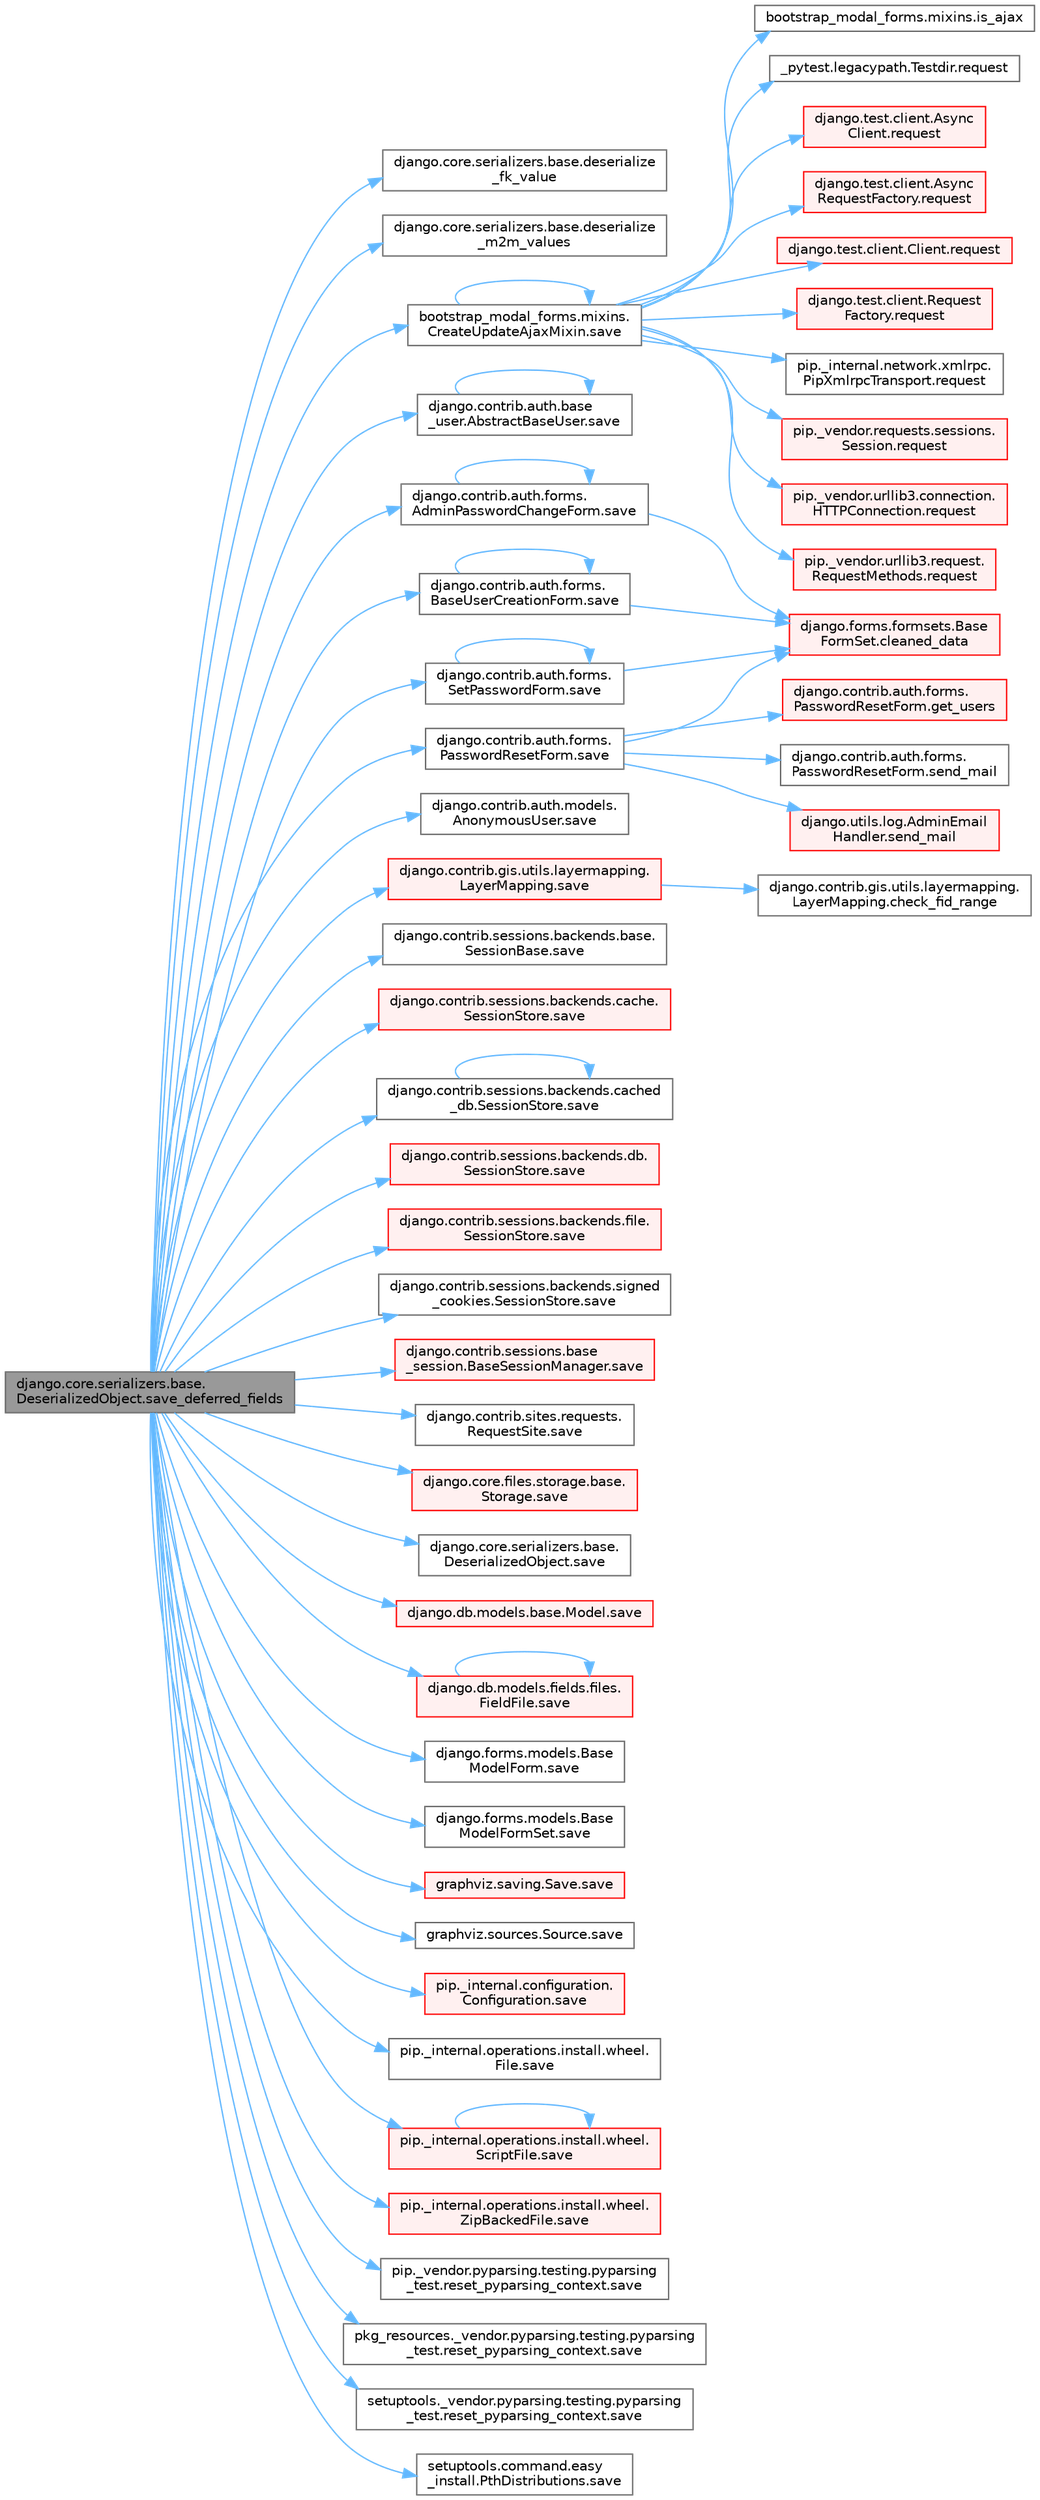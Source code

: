 digraph "django.core.serializers.base.DeserializedObject.save_deferred_fields"
{
 // LATEX_PDF_SIZE
  bgcolor="transparent";
  edge [fontname=Helvetica,fontsize=10,labelfontname=Helvetica,labelfontsize=10];
  node [fontname=Helvetica,fontsize=10,shape=box,height=0.2,width=0.4];
  rankdir="LR";
  Node1 [id="Node000001",label="django.core.serializers.base.\lDeserializedObject.save_deferred_fields",height=0.2,width=0.4,color="gray40", fillcolor="grey60", style="filled", fontcolor="black",tooltip=" "];
  Node1 -> Node2 [id="edge1_Node000001_Node000002",color="steelblue1",style="solid",tooltip=" "];
  Node2 [id="Node000002",label="django.core.serializers.base.deserialize\l_fk_value",height=0.2,width=0.4,color="grey40", fillcolor="white", style="filled",URL="$namespacedjango_1_1core_1_1serializers_1_1base.html#a3f1c45351c2010debca0f3cedbdd0178",tooltip=" "];
  Node1 -> Node3 [id="edge2_Node000001_Node000003",color="steelblue1",style="solid",tooltip=" "];
  Node3 [id="Node000003",label="django.core.serializers.base.deserialize\l_m2m_values",height=0.2,width=0.4,color="grey40", fillcolor="white", style="filled",URL="$namespacedjango_1_1core_1_1serializers_1_1base.html#a3646f0cf40ba083a887a522fd0d852de",tooltip=" "];
  Node1 -> Node4 [id="edge3_Node000001_Node000004",color="steelblue1",style="solid",tooltip=" "];
  Node4 [id="Node000004",label="bootstrap_modal_forms.mixins.\lCreateUpdateAjaxMixin.save",height=0.2,width=0.4,color="grey40", fillcolor="white", style="filled",URL="$classbootstrap__modal__forms_1_1mixins_1_1_create_update_ajax_mixin.html#a73802e22b07bb7f59fed2c52ddb6f781",tooltip=" "];
  Node4 -> Node5 [id="edge4_Node000004_Node000005",color="steelblue1",style="solid",tooltip=" "];
  Node5 [id="Node000005",label="bootstrap_modal_forms.mixins.is_ajax",height=0.2,width=0.4,color="grey40", fillcolor="white", style="filled",URL="$namespacebootstrap__modal__forms_1_1mixins.html#afa3f0b5bfe74f2a68bebd83fa6b337c0",tooltip=" "];
  Node4 -> Node6 [id="edge5_Node000004_Node000006",color="steelblue1",style="solid",tooltip=" "];
  Node6 [id="Node000006",label="_pytest.legacypath.Testdir.request",height=0.2,width=0.4,color="grey40", fillcolor="white", style="filled",URL="$class__pytest_1_1legacypath_1_1_testdir.html#a0e10c900efcd764da85254119e4d64c4",tooltip=" "];
  Node4 -> Node7 [id="edge6_Node000004_Node000007",color="steelblue1",style="solid",tooltip=" "];
  Node7 [id="Node000007",label="django.test.client.Async\lClient.request",height=0.2,width=0.4,color="red", fillcolor="#FFF0F0", style="filled",URL="$classdjango_1_1test_1_1client_1_1_async_client.html#a891cc2f6b81dcf3583bbbde8d21a713a",tooltip=" "];
  Node4 -> Node9 [id="edge7_Node000004_Node000009",color="steelblue1",style="solid",tooltip=" "];
  Node9 [id="Node000009",label="django.test.client.Async\lRequestFactory.request",height=0.2,width=0.4,color="red", fillcolor="#FFF0F0", style="filled",URL="$classdjango_1_1test_1_1client_1_1_async_request_factory.html#aab026845547a4c2d9203b8710b90f6cd",tooltip=" "];
  Node4 -> Node10 [id="edge8_Node000004_Node000010",color="steelblue1",style="solid",tooltip=" "];
  Node10 [id="Node000010",label="django.test.client.Client.request",height=0.2,width=0.4,color="red", fillcolor="#FFF0F0", style="filled",URL="$classdjango_1_1test_1_1client_1_1_client.html#a2f51c5251142ab6503937051936e33fa",tooltip=" "];
  Node4 -> Node473 [id="edge9_Node000004_Node000473",color="steelblue1",style="solid",tooltip=" "];
  Node473 [id="Node000473",label="django.test.client.Request\lFactory.request",height=0.2,width=0.4,color="red", fillcolor="#FFF0F0", style="filled",URL="$classdjango_1_1test_1_1client_1_1_request_factory.html#adae411ab0df6839c5364b647e4dc63ad",tooltip=" "];
  Node4 -> Node474 [id="edge10_Node000004_Node000474",color="steelblue1",style="solid",tooltip=" "];
  Node474 [id="Node000474",label="pip._internal.network.xmlrpc.\lPipXmlrpcTransport.request",height=0.2,width=0.4,color="grey40", fillcolor="white", style="filled",URL="$classpip_1_1__internal_1_1network_1_1xmlrpc_1_1_pip_xmlrpc_transport.html#a91d1ed180fbf8bcc25f6747a72614c5f",tooltip=" "];
  Node4 -> Node475 [id="edge11_Node000004_Node000475",color="steelblue1",style="solid",tooltip=" "];
  Node475 [id="Node000475",label="pip._vendor.requests.sessions.\lSession.request",height=0.2,width=0.4,color="red", fillcolor="#FFF0F0", style="filled",URL="$classpip_1_1__vendor_1_1requests_1_1sessions_1_1_session.html#a3dddfa16e93faa1a1a553936d913482b",tooltip=" "];
  Node4 -> Node991 [id="edge12_Node000004_Node000991",color="steelblue1",style="solid",tooltip=" "];
  Node991 [id="Node000991",label="pip._vendor.urllib3.connection.\lHTTPConnection.request",height=0.2,width=0.4,color="red", fillcolor="#FFF0F0", style="filled",URL="$classpip_1_1__vendor_1_1urllib3_1_1connection_1_1_h_t_t_p_connection.html#a67e552c4d242e4169bdf7319269a417f",tooltip=" "];
  Node4 -> Node993 [id="edge13_Node000004_Node000993",color="steelblue1",style="solid",tooltip=" "];
  Node993 [id="Node000993",label="pip._vendor.urllib3.request.\lRequestMethods.request",height=0.2,width=0.4,color="red", fillcolor="#FFF0F0", style="filled",URL="$classpip_1_1__vendor_1_1urllib3_1_1request_1_1_request_methods.html#a73541f2f0edc7df7413b043e33c69e7f",tooltip=" "];
  Node4 -> Node4 [id="edge14_Node000004_Node000004",color="steelblue1",style="solid",tooltip=" "];
  Node1 -> Node3522 [id="edge15_Node000001_Node003522",color="steelblue1",style="solid",tooltip=" "];
  Node3522 [id="Node003522",label="django.contrib.auth.base\l_user.AbstractBaseUser.save",height=0.2,width=0.4,color="grey40", fillcolor="white", style="filled",URL="$classdjango_1_1contrib_1_1auth_1_1base__user_1_1_abstract_base_user.html#a5c8a96ad78dafb9ab5d897082e3afb66",tooltip=" "];
  Node3522 -> Node3522 [id="edge16_Node003522_Node003522",color="steelblue1",style="solid",tooltip=" "];
  Node1 -> Node3523 [id="edge17_Node000001_Node003523",color="steelblue1",style="solid",tooltip=" "];
  Node3523 [id="Node003523",label="django.contrib.auth.forms.\lAdminPasswordChangeForm.save",height=0.2,width=0.4,color="grey40", fillcolor="white", style="filled",URL="$classdjango_1_1contrib_1_1auth_1_1forms_1_1_admin_password_change_form.html#ae15e853bc0c64b8b061876b4987d63fc",tooltip=" "];
  Node3523 -> Node1834 [id="edge18_Node003523_Node001834",color="steelblue1",style="solid",tooltip=" "];
  Node1834 [id="Node001834",label="django.forms.formsets.Base\lFormSet.cleaned_data",height=0.2,width=0.4,color="red", fillcolor="#FFF0F0", style="filled",URL="$classdjango_1_1forms_1_1formsets_1_1_base_form_set.html#ae51d85dd3faa160668adba372c4e87f7",tooltip=" "];
  Node3523 -> Node3523 [id="edge19_Node003523_Node003523",color="steelblue1",style="solid",tooltip=" "];
  Node1 -> Node3524 [id="edge20_Node000001_Node003524",color="steelblue1",style="solid",tooltip=" "];
  Node3524 [id="Node003524",label="django.contrib.auth.forms.\lBaseUserCreationForm.save",height=0.2,width=0.4,color="grey40", fillcolor="white", style="filled",URL="$classdjango_1_1contrib_1_1auth_1_1forms_1_1_base_user_creation_form.html#a5375478a3c6ff7c9d6983081bb2e46c0",tooltip=" "];
  Node3524 -> Node1834 [id="edge21_Node003524_Node001834",color="steelblue1",style="solid",tooltip=" "];
  Node3524 -> Node3524 [id="edge22_Node003524_Node003524",color="steelblue1",style="solid",tooltip=" "];
  Node1 -> Node3525 [id="edge23_Node000001_Node003525",color="steelblue1",style="solid",tooltip=" "];
  Node3525 [id="Node003525",label="django.contrib.auth.forms.\lPasswordResetForm.save",height=0.2,width=0.4,color="grey40", fillcolor="white", style="filled",URL="$classdjango_1_1contrib_1_1auth_1_1forms_1_1_password_reset_form.html#a08fea86409996b9e4ceb5515c94c15be",tooltip=" "];
  Node3525 -> Node1834 [id="edge24_Node003525_Node001834",color="steelblue1",style="solid",tooltip=" "];
  Node3525 -> Node3526 [id="edge25_Node003525_Node003526",color="steelblue1",style="solid",tooltip=" "];
  Node3526 [id="Node003526",label="django.contrib.auth.forms.\lPasswordResetForm.get_users",height=0.2,width=0.4,color="red", fillcolor="#FFF0F0", style="filled",URL="$classdjango_1_1contrib_1_1auth_1_1forms_1_1_password_reset_form.html#a0d55d6d24c6e8435f4d2c5802c2e908f",tooltip=" "];
  Node3525 -> Node3528 [id="edge26_Node003525_Node003528",color="steelblue1",style="solid",tooltip=" "];
  Node3528 [id="Node003528",label="django.contrib.auth.forms.\lPasswordResetForm.send_mail",height=0.2,width=0.4,color="grey40", fillcolor="white", style="filled",URL="$classdjango_1_1contrib_1_1auth_1_1forms_1_1_password_reset_form.html#acf9aa636aeb9d557b51a51943747f859",tooltip=" "];
  Node3525 -> Node3529 [id="edge27_Node003525_Node003529",color="steelblue1",style="solid",tooltip=" "];
  Node3529 [id="Node003529",label="django.utils.log.AdminEmail\lHandler.send_mail",height=0.2,width=0.4,color="red", fillcolor="#FFF0F0", style="filled",URL="$classdjango_1_1utils_1_1log_1_1_admin_email_handler.html#a0e638d67e4b208c2b06946f7348d8df6",tooltip=" "];
  Node1 -> Node3530 [id="edge28_Node000001_Node003530",color="steelblue1",style="solid",tooltip=" "];
  Node3530 [id="Node003530",label="django.contrib.auth.forms.\lSetPasswordForm.save",height=0.2,width=0.4,color="grey40", fillcolor="white", style="filled",URL="$classdjango_1_1contrib_1_1auth_1_1forms_1_1_set_password_form.html#ac95fe41703972b1012ff86602e2d4896",tooltip=" "];
  Node3530 -> Node1834 [id="edge29_Node003530_Node001834",color="steelblue1",style="solid",tooltip=" "];
  Node3530 -> Node3530 [id="edge30_Node003530_Node003530",color="steelblue1",style="solid",tooltip=" "];
  Node1 -> Node3531 [id="edge31_Node000001_Node003531",color="steelblue1",style="solid",tooltip=" "];
  Node3531 [id="Node003531",label="django.contrib.auth.models.\lAnonymousUser.save",height=0.2,width=0.4,color="grey40", fillcolor="white", style="filled",URL="$classdjango_1_1contrib_1_1auth_1_1models_1_1_anonymous_user.html#a194df0e79fa9a13e45d7904687a79b93",tooltip=" "];
  Node1 -> Node3532 [id="edge32_Node000001_Node003532",color="steelblue1",style="solid",tooltip=" "];
  Node3532 [id="Node003532",label="django.contrib.gis.utils.layermapping.\lLayerMapping.save",height=0.2,width=0.4,color="red", fillcolor="#FFF0F0", style="filled",URL="$classdjango_1_1contrib_1_1gis_1_1utils_1_1layermapping_1_1_layer_mapping.html#a1a9d38ca8cbbb0a16d032c0bd52b671d",tooltip=" "];
  Node3532 -> Node3533 [id="edge33_Node003532_Node003533",color="steelblue1",style="solid",tooltip=" "];
  Node3533 [id="Node003533",label="django.contrib.gis.utils.layermapping.\lLayerMapping.check_fid_range",height=0.2,width=0.4,color="grey40", fillcolor="white", style="filled",URL="$classdjango_1_1contrib_1_1gis_1_1utils_1_1layermapping_1_1_layer_mapping.html#a1d78026385d4c523afc0ecc68495eece",tooltip=" "];
  Node1 -> Node3560 [id="edge34_Node000001_Node003560",color="steelblue1",style="solid",tooltip=" "];
  Node3560 [id="Node003560",label="django.contrib.sessions.backends.base.\lSessionBase.save",height=0.2,width=0.4,color="grey40", fillcolor="white", style="filled",URL="$classdjango_1_1contrib_1_1sessions_1_1backends_1_1base_1_1_session_base.html#a444d8cc76e91cbfe23beec50953539f7",tooltip=" "];
  Node1 -> Node3561 [id="edge35_Node000001_Node003561",color="steelblue1",style="solid",tooltip=" "];
  Node3561 [id="Node003561",label="django.contrib.sessions.backends.cache.\lSessionStore.save",height=0.2,width=0.4,color="red", fillcolor="#FFF0F0", style="filled",URL="$classdjango_1_1contrib_1_1sessions_1_1backends_1_1cache_1_1_session_store.html#a67e81d959c24e3a84b1e755a9a861c53",tooltip=" "];
  Node1 -> Node3563 [id="edge36_Node000001_Node003563",color="steelblue1",style="solid",tooltip=" "];
  Node3563 [id="Node003563",label="django.contrib.sessions.backends.cached\l_db.SessionStore.save",height=0.2,width=0.4,color="grey40", fillcolor="white", style="filled",URL="$classdjango_1_1contrib_1_1sessions_1_1backends_1_1cached__db_1_1_session_store.html#a52ab96f4da12efaae2f986bee79a5617",tooltip=" "];
  Node3563 -> Node3563 [id="edge37_Node003563_Node003563",color="steelblue1",style="solid",tooltip=" "];
  Node1 -> Node3564 [id="edge38_Node000001_Node003564",color="steelblue1",style="solid",tooltip=" "];
  Node3564 [id="Node003564",label="django.contrib.sessions.backends.db.\lSessionStore.save",height=0.2,width=0.4,color="red", fillcolor="#FFF0F0", style="filled",URL="$classdjango_1_1contrib_1_1sessions_1_1backends_1_1db_1_1_session_store.html#a68a6b4f159bd3dc969ec80b34c1622af",tooltip=" "];
  Node1 -> Node3577 [id="edge39_Node000001_Node003577",color="steelblue1",style="solid",tooltip=" "];
  Node3577 [id="Node003577",label="django.contrib.sessions.backends.file.\lSessionStore.save",height=0.2,width=0.4,color="red", fillcolor="#FFF0F0", style="filled",URL="$classdjango_1_1contrib_1_1sessions_1_1backends_1_1file_1_1_session_store.html#af170f9c112376eb1627509287bf9620f",tooltip=" "];
  Node1 -> Node3588 [id="edge40_Node000001_Node003588",color="steelblue1",style="solid",tooltip=" "];
  Node3588 [id="Node003588",label="django.contrib.sessions.backends.signed\l_cookies.SessionStore.save",height=0.2,width=0.4,color="grey40", fillcolor="white", style="filled",URL="$classdjango_1_1contrib_1_1sessions_1_1backends_1_1signed__cookies_1_1_session_store.html#a37935aad339aeb6d1eb529031d04d5fd",tooltip=" "];
  Node1 -> Node3589 [id="edge41_Node000001_Node003589",color="steelblue1",style="solid",tooltip=" "];
  Node3589 [id="Node003589",label="django.contrib.sessions.base\l_session.BaseSessionManager.save",height=0.2,width=0.4,color="red", fillcolor="#FFF0F0", style="filled",URL="$classdjango_1_1contrib_1_1sessions_1_1base__session_1_1_base_session_manager.html#a323bed24720881f2b0c3e3fce57c1a5a",tooltip=" "];
  Node1 -> Node3590 [id="edge42_Node000001_Node003590",color="steelblue1",style="solid",tooltip=" "];
  Node3590 [id="Node003590",label="django.contrib.sites.requests.\lRequestSite.save",height=0.2,width=0.4,color="grey40", fillcolor="white", style="filled",URL="$classdjango_1_1contrib_1_1sites_1_1requests_1_1_request_site.html#a074cce17a73aabcca9c6d5771c6bbd4f",tooltip=" "];
  Node1 -> Node3591 [id="edge43_Node000001_Node003591",color="steelblue1",style="solid",tooltip=" "];
  Node3591 [id="Node003591",label="django.core.files.storage.base.\lStorage.save",height=0.2,width=0.4,color="red", fillcolor="#FFF0F0", style="filled",URL="$classdjango_1_1core_1_1files_1_1storage_1_1base_1_1_storage.html#a68e86af8595dbcd63fca177b3dd7d463",tooltip=" "];
  Node1 -> Node3612 [id="edge44_Node000001_Node003612",color="steelblue1",style="solid",tooltip=" "];
  Node3612 [id="Node003612",label="django.core.serializers.base.\lDeserializedObject.save",height=0.2,width=0.4,color="grey40", fillcolor="white", style="filled",URL="$classdjango_1_1core_1_1serializers_1_1base_1_1_deserialized_object.html#a5fb472f0c3227b9d8cc0727cc311ed7a",tooltip=" "];
  Node1 -> Node3613 [id="edge45_Node000001_Node003613",color="steelblue1",style="solid",tooltip=" "];
  Node3613 [id="Node003613",label="django.db.models.base.Model.save",height=0.2,width=0.4,color="red", fillcolor="#FFF0F0", style="filled",URL="$classdjango_1_1db_1_1models_1_1base_1_1_model.html#ab0396fe6f599587cbb43b283300ed97e",tooltip=" "];
  Node1 -> Node3622 [id="edge46_Node000001_Node003622",color="steelblue1",style="solid",tooltip=" "];
  Node3622 [id="Node003622",label="django.db.models.fields.files.\lFieldFile.save",height=0.2,width=0.4,color="red", fillcolor="#FFF0F0", style="filled",URL="$classdjango_1_1db_1_1models_1_1fields_1_1files_1_1_field_file.html#ae3491ce47819d0eed2aefa40c86fa926",tooltip=" "];
  Node3622 -> Node3622 [id="edge47_Node003622_Node003622",color="steelblue1",style="solid",tooltip=" "];
  Node1 -> Node3623 [id="edge48_Node000001_Node003623",color="steelblue1",style="solid",tooltip=" "];
  Node3623 [id="Node003623",label="django.forms.models.Base\lModelForm.save",height=0.2,width=0.4,color="grey40", fillcolor="white", style="filled",URL="$classdjango_1_1forms_1_1models_1_1_base_model_form.html#ae1386f4535cb849a0b8a17d78c95de15",tooltip=" "];
  Node1 -> Node3624 [id="edge49_Node000001_Node003624",color="steelblue1",style="solid",tooltip=" "];
  Node3624 [id="Node003624",label="django.forms.models.Base\lModelFormSet.save",height=0.2,width=0.4,color="grey40", fillcolor="white", style="filled",URL="$classdjango_1_1forms_1_1models_1_1_base_model_form_set.html#a0fa383d077ada63c5271c884bf815929",tooltip=" "];
  Node1 -> Node3625 [id="edge50_Node000001_Node003625",color="steelblue1",style="solid",tooltip=" "];
  Node3625 [id="Node003625",label="graphviz.saving.Save.save",height=0.2,width=0.4,color="red", fillcolor="#FFF0F0", style="filled",URL="$classgraphviz_1_1saving_1_1_save.html#a1254150af63856e7706cdb5c94633e5e",tooltip=" "];
  Node1 -> Node3627 [id="edge51_Node000001_Node003627",color="steelblue1",style="solid",tooltip=" "];
  Node3627 [id="Node003627",label="graphviz.sources.Source.save",height=0.2,width=0.4,color="grey40", fillcolor="white", style="filled",URL="$classgraphviz_1_1sources_1_1_source.html#a18b5ccbf63dc2874bb000e87b44d8484",tooltip=" "];
  Node1 -> Node3628 [id="edge52_Node000001_Node003628",color="steelblue1",style="solid",tooltip=" "];
  Node3628 [id="Node003628",label="pip._internal.configuration.\lConfiguration.save",height=0.2,width=0.4,color="red", fillcolor="#FFF0F0", style="filled",URL="$classpip_1_1__internal_1_1configuration_1_1_configuration.html#a6556dd11acdbe9eea172c60c50c76f83",tooltip=" "];
  Node1 -> Node3630 [id="edge53_Node000001_Node003630",color="steelblue1",style="solid",tooltip=" "];
  Node3630 [id="Node003630",label="pip._internal.operations.install.wheel.\lFile.save",height=0.2,width=0.4,color="grey40", fillcolor="white", style="filled",URL="$classpip_1_1__internal_1_1operations_1_1install_1_1wheel_1_1_file.html#a5a36655f4e896f20776955caafc90f15",tooltip=" "];
  Node1 -> Node3631 [id="edge54_Node000001_Node003631",color="steelblue1",style="solid",tooltip=" "];
  Node3631 [id="Node003631",label="pip._internal.operations.install.wheel.\lScriptFile.save",height=0.2,width=0.4,color="red", fillcolor="#FFF0F0", style="filled",URL="$classpip_1_1__internal_1_1operations_1_1install_1_1wheel_1_1_script_file.html#ada71e906f4fe258d5234b047d077f7ad",tooltip=" "];
  Node3631 -> Node3631 [id="edge55_Node003631_Node003631",color="steelblue1",style="solid",tooltip=" "];
  Node1 -> Node3633 [id="edge56_Node000001_Node003633",color="steelblue1",style="solid",tooltip=" "];
  Node3633 [id="Node003633",label="pip._internal.operations.install.wheel.\lZipBackedFile.save",height=0.2,width=0.4,color="red", fillcolor="#FFF0F0", style="filled",URL="$classpip_1_1__internal_1_1operations_1_1install_1_1wheel_1_1_zip_backed_file.html#afe91d1abf09d192195c826967517e2d2",tooltip=" "];
  Node1 -> Node3635 [id="edge57_Node000001_Node003635",color="steelblue1",style="solid",tooltip=" "];
  Node3635 [id="Node003635",label="pip._vendor.pyparsing.testing.pyparsing\l_test.reset_pyparsing_context.save",height=0.2,width=0.4,color="grey40", fillcolor="white", style="filled",URL="$classpip_1_1__vendor_1_1pyparsing_1_1testing_1_1pyparsing__test_1_1reset__pyparsing__context.html#a24918e896e66cb0fda66a16e17030f7f",tooltip=" "];
  Node1 -> Node3636 [id="edge58_Node000001_Node003636",color="steelblue1",style="solid",tooltip=" "];
  Node3636 [id="Node003636",label="pkg_resources._vendor.pyparsing.testing.pyparsing\l_test.reset_pyparsing_context.save",height=0.2,width=0.4,color="grey40", fillcolor="white", style="filled",URL="$classpkg__resources_1_1__vendor_1_1pyparsing_1_1testing_1_1pyparsing__test_1_1reset__pyparsing__context.html#a8b971ead8e7ee82698e2f949da0a2801",tooltip=" "];
  Node1 -> Node3637 [id="edge59_Node000001_Node003637",color="steelblue1",style="solid",tooltip=" "];
  Node3637 [id="Node003637",label="setuptools._vendor.pyparsing.testing.pyparsing\l_test.reset_pyparsing_context.save",height=0.2,width=0.4,color="grey40", fillcolor="white", style="filled",URL="$classsetuptools_1_1__vendor_1_1pyparsing_1_1testing_1_1pyparsing__test_1_1reset__pyparsing__context.html#a7a597673a3fd20c16b40314cf98243f1",tooltip=" "];
  Node1 -> Node3638 [id="edge60_Node000001_Node003638",color="steelblue1",style="solid",tooltip=" "];
  Node3638 [id="Node003638",label="setuptools.command.easy\l_install.PthDistributions.save",height=0.2,width=0.4,color="grey40", fillcolor="white", style="filled",URL="$classsetuptools_1_1command_1_1easy__install_1_1_pth_distributions.html#a21dd9ec63d1c970fd2b4495c512007aa",tooltip=" "];
}
